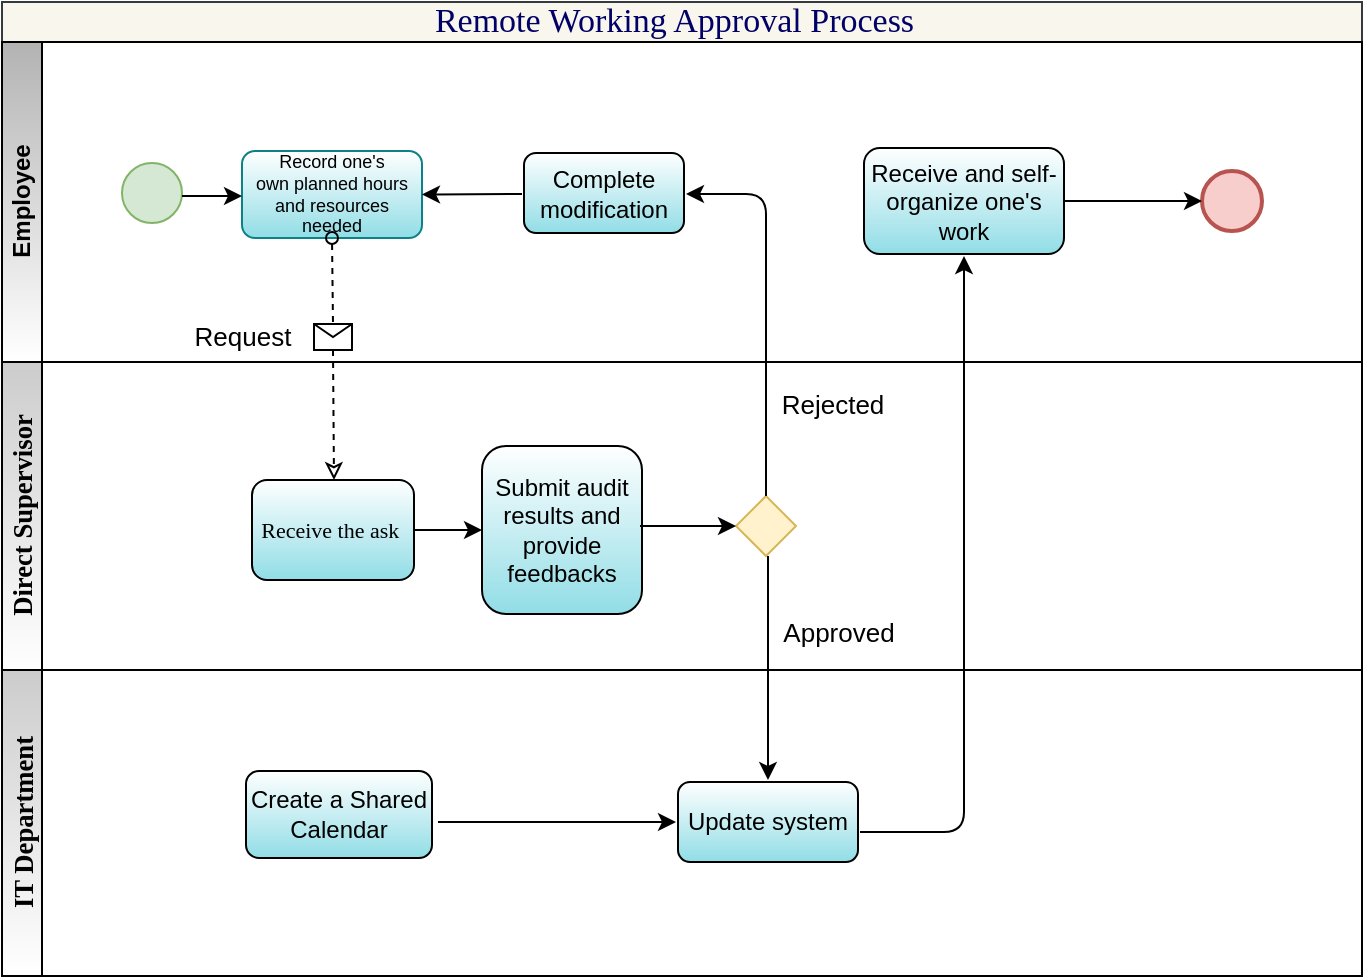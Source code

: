 <mxfile version="13.7.9" type="device"><diagram name="Page-1" id="c7488fd3-1785-93aa-aadb-54a6760d102a"><mxGraphModel dx="754" dy="522" grid="0" gridSize="10" guides="1" tooltips="1" connect="1" arrows="1" fold="1" page="0" pageScale="1" pageWidth="1100" pageHeight="850" background="#ffffff" math="0" shadow="0"><root><mxCell id="0"/><mxCell id="1" parent="0"/><mxCell id="3Dj1ztK_nBtFfc6bV9NJ-18" value="" style="endArrow=classic;dashed=1;html=1;startArrow=none;startFill=0;endFill=0;exitX=0.5;exitY=1;exitDx=0;exitDy=0;" parent="1" source="oT8aenfsQWQwl6GaszNt-1" edge="1"><mxGeometry width="50" height="50" relative="1" as="geometry"><mxPoint x="345" y="308" as="sourcePoint"/><mxPoint x="346" y="309" as="targetPoint"/></mxGeometry></mxCell><mxCell id="2b4e8129b02d487f-1" value="&lt;div style=&quot;font-size: 17px ; font-weight: 400&quot;&gt;&lt;p class=&quot;MsoNormal&quot; style=&quot;margin: 0pt 0pt 0.0pt ; font-family: &amp;#34;calibri&amp;#34;&quot;&gt;&lt;font color=&quot;#000066&quot;&gt;Remote Working Approval Process&amp;nbsp;&amp;nbsp;&lt;/font&gt;&lt;/p&gt;&lt;/div&gt;" style="swimlane;html=1;childLayout=stackLayout;horizontal=1;startSize=20;horizontalStack=0;rounded=0;shadow=0;labelBackgroundColor=none;strokeWidth=1;fontFamily=Verdana;fontSize=8;align=center;fillColor=#f9f7ed;strokeColor=#36393d;" parent="1" vertex="1"><mxGeometry x="180" y="70" width="680" height="487" as="geometry"/></mxCell><mxCell id="2b4e8129b02d487f-2" value="Employee" style="swimlane;html=1;startSize=20;horizontal=0;gradientColor=#ffffff;fillColor=#B3B3B3;" parent="2b4e8129b02d487f-1" vertex="1"><mxGeometry y="20" width="680" height="160" as="geometry"><mxRectangle y="20" width="680" height="20" as="alternateBounds"/></mxGeometry></mxCell><mxCell id="2b4e8129b02d487f-6" value="&lt;font style=&quot;font-size: 9px&quot; face=&quot;Helvetica&quot;&gt;Record one's own&amp;nbsp;planned hours and resources needed&lt;/font&gt;" style="rounded=1;whiteSpace=wrap;html=1;shadow=0;labelBackgroundColor=none;strokeWidth=1;fontFamily=Verdana;fontSize=8;align=center;strokeColor=#0e8088;fillColor=#91DDE6;gradientDirection=north;gradientColor=#FFFFFF;" parent="2b4e8129b02d487f-2" vertex="1"><mxGeometry x="120" y="54.5" width="90" height="43.5" as="geometry"/></mxCell><mxCell id="2b4e8129b02d487f-11" value="" style="ellipse;whiteSpace=wrap;html=1;rounded=0;shadow=0;labelBackgroundColor=none;strokeWidth=2;fontFamily=Verdana;fontSize=8;align=center;fillColor=#f8cecc;strokeColor=#b85450;" parent="2b4e8129b02d487f-2" vertex="1"><mxGeometry x="600" y="64.5" width="30" height="30" as="geometry"/></mxCell><mxCell id="2b4e8129b02d487f-5" value="" style="ellipse;whiteSpace=wrap;html=1;rounded=0;shadow=0;labelBackgroundColor=none;strokeWidth=1;fontFamily=Verdana;fontSize=9;align=center;strokeColor=#82b366;fillColor=#d5e8d4;" parent="2b4e8129b02d487f-2" vertex="1"><mxGeometry x="60" y="60.5" width="30" height="30" as="geometry"/></mxCell><mxCell id="3Dj1ztK_nBtFfc6bV9NJ-44" value="Receive and self-organize one's work" style="rounded=1;whiteSpace=wrap;html=1;fillColor=#91DDE6;gradientColor=#ffffff;gradientDirection=north;" parent="2b4e8129b02d487f-2" vertex="1"><mxGeometry x="431" y="53" width="100" height="53" as="geometry"/></mxCell><mxCell id="3Dj1ztK_nBtFfc6bV9NJ-34" value="Complete modification" style="rounded=1;whiteSpace=wrap;html=1;fillColor=#91DDE6;gradientColor=#ffffff;gradientDirection=north;" parent="2b4e8129b02d487f-2" vertex="1"><mxGeometry x="261" y="55.5" width="80" height="40" as="geometry"/></mxCell><mxCell id="3Dj1ztK_nBtFfc6bV9NJ-41" value="" style="endArrow=classic;html=1;" parent="2b4e8129b02d487f-2" edge="1"><mxGeometry width="50" height="50" relative="1" as="geometry"><mxPoint x="90" y="77" as="sourcePoint"/><mxPoint x="120" y="77" as="targetPoint"/></mxGeometry></mxCell><mxCell id="3Dj1ztK_nBtFfc6bV9NJ-47" value="" style="endArrow=classic;html=1;exitX=1;exitY=0.5;exitDx=0;exitDy=0;entryX=0;entryY=0.5;entryDx=0;entryDy=0;" parent="2b4e8129b02d487f-2" source="3Dj1ztK_nBtFfc6bV9NJ-44" target="2b4e8129b02d487f-11" edge="1"><mxGeometry width="50" height="50" relative="1" as="geometry"><mxPoint x="520" y="74" as="sourcePoint"/><mxPoint x="600" y="74" as="targetPoint"/></mxGeometry></mxCell><mxCell id="2b4e8129b02d487f-4" value="&lt;div style=&quot;font-size: medium&quot;&gt;&lt;p class=&quot;MsoNormal&quot; style=&quot;margin: 0pt 0pt 0.0pt ; font-family: &amp;#34;calibri&amp;#34; ; font-size: 11pt&quot;&gt;&lt;span style=&quot;font-size: 10pt&quot;&gt;IT Department&lt;/span&gt;&lt;/p&gt;&lt;/div&gt;" style="swimlane;html=1;startSize=20;horizontal=0;fillColor=#CCCCCC;gradientColor=#ffffff;" parent="1" vertex="1"><mxGeometry x="180" y="404" width="680" height="153" as="geometry"/></mxCell><mxCell id="3Dj1ztK_nBtFfc6bV9NJ-33" value="Update system" style="rounded=1;whiteSpace=wrap;html=1;fillColor=#91DDE6;gradientColor=#ffffff;gradientDirection=north;" parent="2b4e8129b02d487f-4" vertex="1"><mxGeometry x="338" y="56" width="90" height="40" as="geometry"/></mxCell><mxCell id="SQrly1N7HKBkpjko_1xG-1" value="Create a Shared Calendar" style="rounded=1;whiteSpace=wrap;html=1;fillColor=#91DDE6;gradientColor=#ffffff;gradientDirection=north;" parent="2b4e8129b02d487f-4" vertex="1"><mxGeometry x="122" y="50.5" width="93" height="43.5" as="geometry"/></mxCell><mxCell id="2b4e8129b02d487f-3" value="&lt;div style=&quot;font-size: medium&quot;&gt;&lt;p class=&quot;MsoNormal&quot; style=&quot;margin: 0pt 0pt 0.0pt ; font-family: &amp;#34;calibri&amp;#34; ; font-size: 11pt&quot;&gt;&lt;span style=&quot;font-size: 10pt&quot;&gt;Direct Supervisor&lt;/span&gt;&lt;/p&gt;&lt;/div&gt;" style="swimlane;html=1;startSize=20;horizontal=0;gradientColor=#ffffff;fillColor=#CCCCCC;" parent="1" vertex="1"><mxGeometry x="180" y="250" width="680" height="154" as="geometry"/></mxCell><mxCell id="2b4e8129b02d487f-12" value="&lt;font style=&quot;font-size: 11px&quot;&gt;Receive the ask&amp;nbsp;&lt;/font&gt;" style="rounded=1;whiteSpace=wrap;html=1;shadow=0;labelBackgroundColor=none;strokeWidth=1;fontFamily=Verdana;fontSize=8;align=center;fillColor=#91DDE6;gradientColor=#ffffff;gradientDirection=north;" parent="2b4e8129b02d487f-3" vertex="1"><mxGeometry x="125" y="59" width="81" height="50" as="geometry"/></mxCell><mxCell id="3Dj1ztK_nBtFfc6bV9NJ-24" value="Submit audit results and provide feedbacks" style="rounded=1;whiteSpace=wrap;html=1;fillColor=#91DDE6;gradientColor=#ffffff;gradientDirection=north;" parent="2b4e8129b02d487f-3" vertex="1"><mxGeometry x="240" y="42" width="80" height="84" as="geometry"/></mxCell><mxCell id="3Dj1ztK_nBtFfc6bV9NJ-27" value="" style="strokeWidth=1;html=1;shape=mxgraph.flowchart.decision;whiteSpace=wrap;rounded=1;shadow=0;labelBackgroundColor=none;fontFamily=Verdana;fontSize=8;align=center;fillColor=#fff2cc;strokeColor=#d6b656;" parent="2b4e8129b02d487f-3" vertex="1"><mxGeometry x="367" y="67.0" width="30" height="30" as="geometry"/></mxCell><mxCell id="3Dj1ztK_nBtFfc6bV9NJ-30" value="Approved" style="text;html=1;align=center;verticalAlign=middle;resizable=0;points=[];autosize=1;fontSize=13;" parent="2b4e8129b02d487f-3" vertex="1"><mxGeometry x="385" y="125" width="66" height="20" as="geometry"/></mxCell><mxCell id="3Dj1ztK_nBtFfc6bV9NJ-32" value="Rejected" style="text;html=1;align=center;verticalAlign=middle;resizable=0;points=[];autosize=1;fontSize=13;" parent="2b4e8129b02d487f-3" vertex="1"><mxGeometry x="384" y="11" width="61" height="20" as="geometry"/></mxCell><mxCell id="3Dj1ztK_nBtFfc6bV9NJ-23" value="" style="endArrow=classic;html=1;exitX=1;exitY=0.5;exitDx=0;exitDy=0;entryX=0;entryY=0.5;entryDx=0;entryDy=0;" parent="2b4e8129b02d487f-3" source="2b4e8129b02d487f-12" target="3Dj1ztK_nBtFfc6bV9NJ-24" edge="1"><mxGeometry width="50" height="50" relative="1" as="geometry"><mxPoint x="210.0" y="80" as="sourcePoint"/><mxPoint x="240" y="97" as="targetPoint"/></mxGeometry></mxCell><mxCell id="3Dj1ztK_nBtFfc6bV9NJ-25" value="" style="endArrow=classic;html=1;entryX=0;entryY=0.5;entryDx=0;entryDy=0;entryPerimeter=0;" parent="2b4e8129b02d487f-3" target="3Dj1ztK_nBtFfc6bV9NJ-27" edge="1"><mxGeometry width="50" height="50" relative="1" as="geometry"><mxPoint x="319" y="82" as="sourcePoint"/><mxPoint x="350" y="107" as="targetPoint"/></mxGeometry></mxCell><mxCell id="3Dj1ztK_nBtFfc6bV9NJ-19" value="Request" style="text;html=1;align=center;verticalAlign=middle;resizable=0;points=[];autosize=1;fontSize=13;" parent="1" vertex="1"><mxGeometry x="271" y="227" width="58" height="20" as="geometry"/></mxCell><mxCell id="3Dj1ztK_nBtFfc6bV9NJ-37" value="" style="endArrow=classic;html=1;" parent="1" edge="1"><mxGeometry width="50" height="50" relative="1" as="geometry"><mxPoint x="563" y="347" as="sourcePoint"/><mxPoint x="563" y="459" as="targetPoint"/></mxGeometry></mxCell><mxCell id="3Dj1ztK_nBtFfc6bV9NJ-42" value="" style="endArrow=classic;html=1;entryX=1;entryY=0.5;entryDx=0;entryDy=0;" parent="1" target="2b4e8129b02d487f-6" edge="1"><mxGeometry width="50" height="50" relative="1" as="geometry"><mxPoint x="440" y="166" as="sourcePoint"/><mxPoint x="405" y="167" as="targetPoint"/></mxGeometry></mxCell><mxCell id="SQrly1N7HKBkpjko_1xG-2" value="" style="endArrow=classic;html=1;" parent="1" edge="1"><mxGeometry width="50" height="50" relative="1" as="geometry"><mxPoint x="398" y="480" as="sourcePoint"/><mxPoint x="517" y="480" as="targetPoint"/><Array as="points"><mxPoint x="450" y="480"/></Array></mxGeometry></mxCell><mxCell id="0Ka4UEetsdTA_5NSxdUK-2" value="" style="endArrow=classic;html=1;edgeStyle=orthogonalEdgeStyle;exitX=0.5;exitY=0;exitDx=0;exitDy=0;exitPerimeter=0;" parent="1" source="3Dj1ztK_nBtFfc6bV9NJ-27" edge="1"><mxGeometry width="50" height="50" relative="1" as="geometry"><mxPoint x="551" y="340" as="sourcePoint"/><mxPoint x="522" y="166" as="targetPoint"/><Array as="points"><mxPoint x="562" y="166"/></Array></mxGeometry></mxCell><mxCell id="0Ka4UEetsdTA_5NSxdUK-11" value="" style="endArrow=classic;html=1;edgeStyle=orthogonalEdgeStyle;" parent="1" edge="1"><mxGeometry width="50" height="50" relative="1" as="geometry"><mxPoint x="609" y="485" as="sourcePoint"/><mxPoint x="661" y="197" as="targetPoint"/><Array as="points"><mxPoint x="661" y="485"/></Array></mxGeometry></mxCell><mxCell id="oT8aenfsQWQwl6GaszNt-1" value="" style="shape=message;html=1;whiteSpace=wrap;html=1;outlineConnect=0;" parent="1" vertex="1"><mxGeometry x="336" y="231" width="19" height="13" as="geometry"/></mxCell><mxCell id="oT8aenfsQWQwl6GaszNt-2" value="" style="endArrow=none;dashed=1;html=1;startArrow=oval;startFill=0;endFill=0;exitX=0.5;exitY=1;exitDx=0;exitDy=0;entryX=0.5;entryY=0;entryDx=0;entryDy=0;" parent="1" source="2b4e8129b02d487f-6" target="oT8aenfsQWQwl6GaszNt-1" edge="1"><mxGeometry width="50" height="50" relative="1" as="geometry"><mxPoint x="345" y="188" as="sourcePoint"/><mxPoint x="345.5" y="309" as="targetPoint"/></mxGeometry></mxCell></root></mxGraphModel></diagram></mxfile>